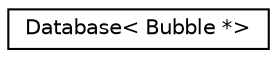digraph "Graphical Class Hierarchy"
{
 // INTERACTIVE_SVG=YES
  edge [fontname="Helvetica",fontsize="10",labelfontname="Helvetica",labelfontsize="10"];
  node [fontname="Helvetica",fontsize="10",shape=record];
  rankdir="LR";
  Node0 [label="Database\< Bubble *\>",height=0.2,width=0.4,color="black", fillcolor="white", style="filled",URL="$classDatabase.html"];
}
